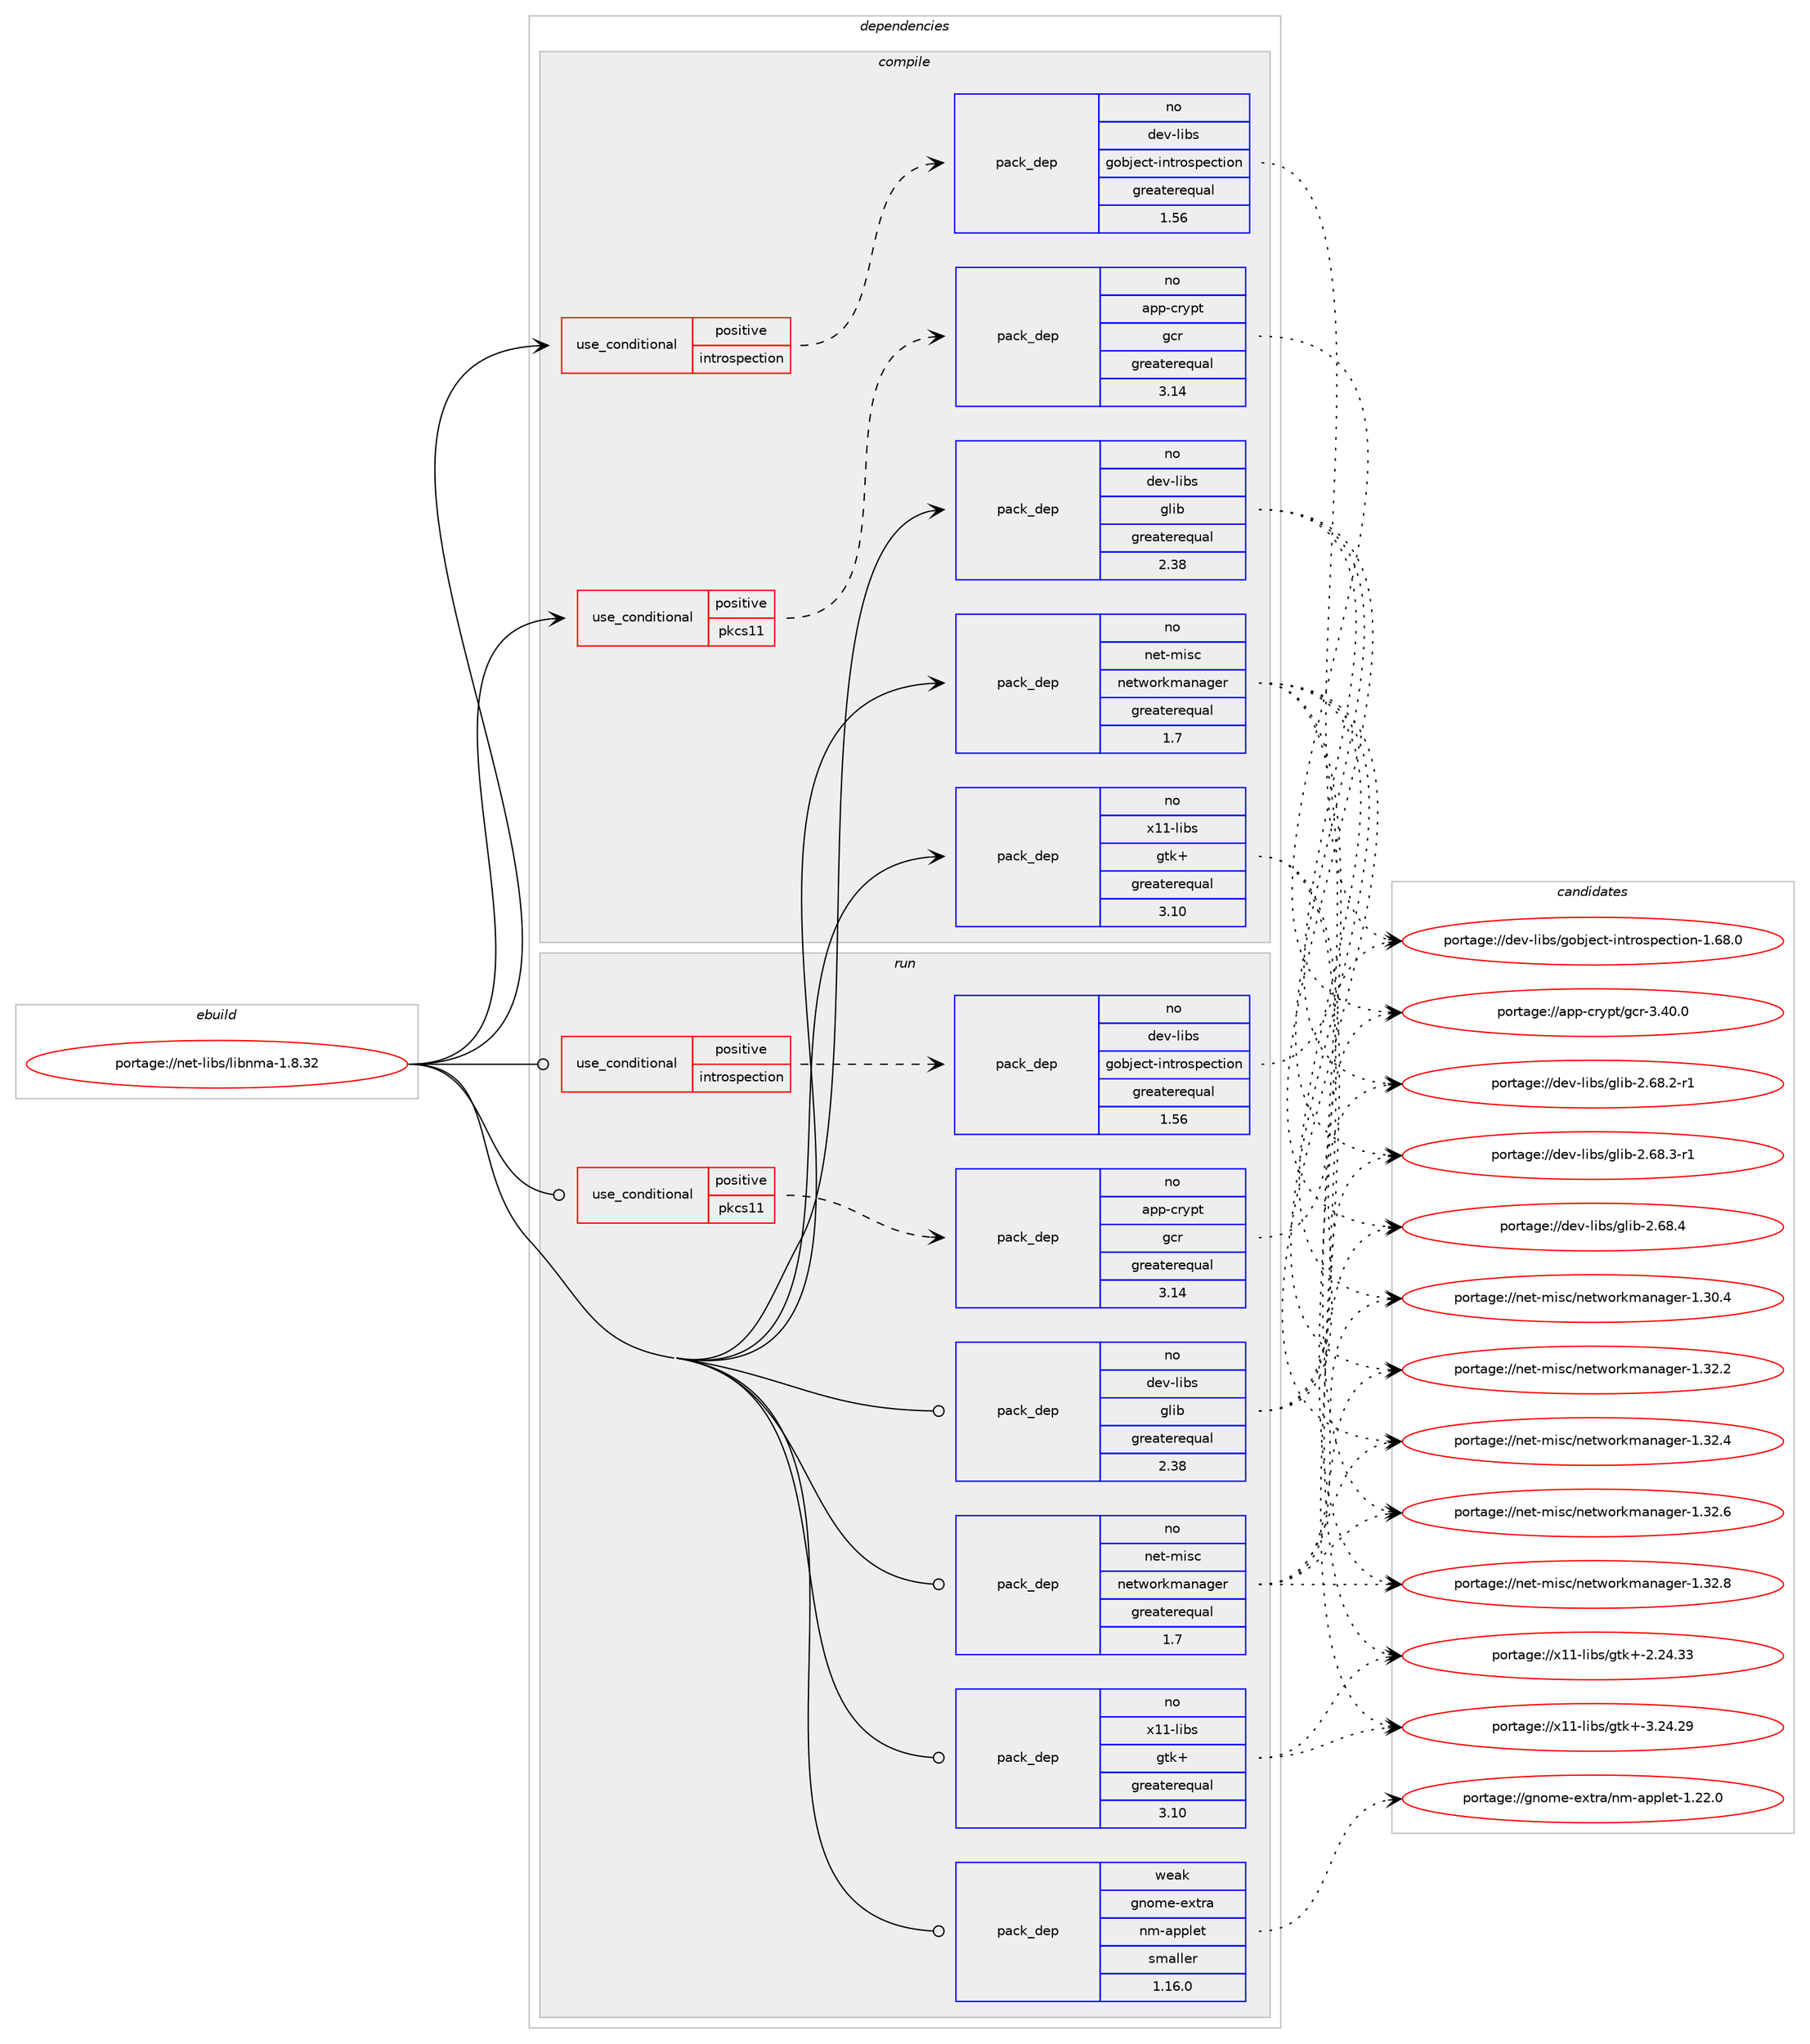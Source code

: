 digraph prolog {

# *************
# Graph options
# *************

newrank=true;
concentrate=true;
compound=true;
graph [rankdir=LR,fontname=Helvetica,fontsize=10,ranksep=1.5];#, ranksep=2.5, nodesep=0.2];
edge  [arrowhead=vee];
node  [fontname=Helvetica,fontsize=10];

# **********
# The ebuild
# **********

subgraph cluster_leftcol {
color=gray;
rank=same;
label=<<i>ebuild</i>>;
id [label="portage://net-libs/libnma-1.8.32", color=red, width=4, href="../net-libs/libnma-1.8.32.svg"];
}

# ****************
# The dependencies
# ****************

subgraph cluster_midcol {
color=gray;
label=<<i>dependencies</i>>;
subgraph cluster_compile {
fillcolor="#eeeeee";
style=filled;
label=<<i>compile</i>>;
subgraph cond70 {
dependency142 [label=<<TABLE BORDER="0" CELLBORDER="1" CELLSPACING="0" CELLPADDING="4"><TR><TD ROWSPAN="3" CELLPADDING="10">use_conditional</TD></TR><TR><TD>positive</TD></TR><TR><TD>introspection</TD></TR></TABLE>>, shape=none, color=red];
subgraph pack71 {
dependency143 [label=<<TABLE BORDER="0" CELLBORDER="1" CELLSPACING="0" CELLPADDING="4" WIDTH="220"><TR><TD ROWSPAN="6" CELLPADDING="30">pack_dep</TD></TR><TR><TD WIDTH="110">no</TD></TR><TR><TD>dev-libs</TD></TR><TR><TD>gobject-introspection</TD></TR><TR><TD>greaterequal</TD></TR><TR><TD>1.56</TD></TR></TABLE>>, shape=none, color=blue];
}
dependency142:e -> dependency143:w [weight=20,style="dashed",arrowhead="vee"];
}
id:e -> dependency142:w [weight=20,style="solid",arrowhead="vee"];
subgraph cond71 {
dependency144 [label=<<TABLE BORDER="0" CELLBORDER="1" CELLSPACING="0" CELLPADDING="4"><TR><TD ROWSPAN="3" CELLPADDING="10">use_conditional</TD></TR><TR><TD>positive</TD></TR><TR><TD>pkcs11</TD></TR></TABLE>>, shape=none, color=red];
subgraph pack72 {
dependency145 [label=<<TABLE BORDER="0" CELLBORDER="1" CELLSPACING="0" CELLPADDING="4" WIDTH="220"><TR><TD ROWSPAN="6" CELLPADDING="30">pack_dep</TD></TR><TR><TD WIDTH="110">no</TD></TR><TR><TD>app-crypt</TD></TR><TR><TD>gcr</TD></TR><TR><TD>greaterequal</TD></TR><TR><TD>3.14</TD></TR></TABLE>>, shape=none, color=blue];
}
dependency144:e -> dependency145:w [weight=20,style="dashed",arrowhead="vee"];
}
id:e -> dependency144:w [weight=20,style="solid",arrowhead="vee"];
# *** BEGIN UNKNOWN DEPENDENCY TYPE (TODO) ***
# id -> package_dependency(portage://net-libs/libnma-1.8.32,install,no,app-text,iso-codes,none,[,,],[],[])
# *** END UNKNOWN DEPENDENCY TYPE (TODO) ***

subgraph pack73 {
dependency146 [label=<<TABLE BORDER="0" CELLBORDER="1" CELLSPACING="0" CELLPADDING="4" WIDTH="220"><TR><TD ROWSPAN="6" CELLPADDING="30">pack_dep</TD></TR><TR><TD WIDTH="110">no</TD></TR><TR><TD>dev-libs</TD></TR><TR><TD>glib</TD></TR><TR><TD>greaterequal</TD></TR><TR><TD>2.38</TD></TR></TABLE>>, shape=none, color=blue];
}
id:e -> dependency146:w [weight=20,style="solid",arrowhead="vee"];
# *** BEGIN UNKNOWN DEPENDENCY TYPE (TODO) ***
# id -> package_dependency(portage://net-libs/libnma-1.8.32,install,no,dev-util,desktop-file-utils,none,[,,],[],[])
# *** END UNKNOWN DEPENDENCY TYPE (TODO) ***

# *** BEGIN UNKNOWN DEPENDENCY TYPE (TODO) ***
# id -> package_dependency(portage://net-libs/libnma-1.8.32,install,no,net-misc,mobile-broadband-provider-info,none,[,,],[],[])
# *** END UNKNOWN DEPENDENCY TYPE (TODO) ***

subgraph pack74 {
dependency147 [label=<<TABLE BORDER="0" CELLBORDER="1" CELLSPACING="0" CELLPADDING="4" WIDTH="220"><TR><TD ROWSPAN="6" CELLPADDING="30">pack_dep</TD></TR><TR><TD WIDTH="110">no</TD></TR><TR><TD>net-misc</TD></TR><TR><TD>networkmanager</TD></TR><TR><TD>greaterequal</TD></TR><TR><TD>1.7</TD></TR></TABLE>>, shape=none, color=blue];
}
id:e -> dependency147:w [weight=20,style="solid",arrowhead="vee"];
subgraph pack75 {
dependency148 [label=<<TABLE BORDER="0" CELLBORDER="1" CELLSPACING="0" CELLPADDING="4" WIDTH="220"><TR><TD ROWSPAN="6" CELLPADDING="30">pack_dep</TD></TR><TR><TD WIDTH="110">no</TD></TR><TR><TD>x11-libs</TD></TR><TR><TD>gtk+</TD></TR><TR><TD>greaterequal</TD></TR><TR><TD>3.10</TD></TR></TABLE>>, shape=none, color=blue];
}
id:e -> dependency148:w [weight=20,style="solid",arrowhead="vee"];
# *** BEGIN UNKNOWN DEPENDENCY TYPE (TODO) ***
# id -> package_dependency(portage://net-libs/libnma-1.8.32,install,no,x11-misc,shared-mime-info,none,[,,],[],[])
# *** END UNKNOWN DEPENDENCY TYPE (TODO) ***

}
subgraph cluster_compileandrun {
fillcolor="#eeeeee";
style=filled;
label=<<i>compile and run</i>>;
}
subgraph cluster_run {
fillcolor="#eeeeee";
style=filled;
label=<<i>run</i>>;
subgraph cond72 {
dependency149 [label=<<TABLE BORDER="0" CELLBORDER="1" CELLSPACING="0" CELLPADDING="4"><TR><TD ROWSPAN="3" CELLPADDING="10">use_conditional</TD></TR><TR><TD>positive</TD></TR><TR><TD>introspection</TD></TR></TABLE>>, shape=none, color=red];
subgraph pack76 {
dependency150 [label=<<TABLE BORDER="0" CELLBORDER="1" CELLSPACING="0" CELLPADDING="4" WIDTH="220"><TR><TD ROWSPAN="6" CELLPADDING="30">pack_dep</TD></TR><TR><TD WIDTH="110">no</TD></TR><TR><TD>dev-libs</TD></TR><TR><TD>gobject-introspection</TD></TR><TR><TD>greaterequal</TD></TR><TR><TD>1.56</TD></TR></TABLE>>, shape=none, color=blue];
}
dependency149:e -> dependency150:w [weight=20,style="dashed",arrowhead="vee"];
}
id:e -> dependency149:w [weight=20,style="solid",arrowhead="odot"];
subgraph cond73 {
dependency151 [label=<<TABLE BORDER="0" CELLBORDER="1" CELLSPACING="0" CELLPADDING="4"><TR><TD ROWSPAN="3" CELLPADDING="10">use_conditional</TD></TR><TR><TD>positive</TD></TR><TR><TD>pkcs11</TD></TR></TABLE>>, shape=none, color=red];
subgraph pack77 {
dependency152 [label=<<TABLE BORDER="0" CELLBORDER="1" CELLSPACING="0" CELLPADDING="4" WIDTH="220"><TR><TD ROWSPAN="6" CELLPADDING="30">pack_dep</TD></TR><TR><TD WIDTH="110">no</TD></TR><TR><TD>app-crypt</TD></TR><TR><TD>gcr</TD></TR><TR><TD>greaterequal</TD></TR><TR><TD>3.14</TD></TR></TABLE>>, shape=none, color=blue];
}
dependency151:e -> dependency152:w [weight=20,style="dashed",arrowhead="vee"];
}
id:e -> dependency151:w [weight=20,style="solid",arrowhead="odot"];
# *** BEGIN UNKNOWN DEPENDENCY TYPE (TODO) ***
# id -> package_dependency(portage://net-libs/libnma-1.8.32,run,no,app-text,iso-codes,none,[,,],[],[])
# *** END UNKNOWN DEPENDENCY TYPE (TODO) ***

subgraph pack78 {
dependency153 [label=<<TABLE BORDER="0" CELLBORDER="1" CELLSPACING="0" CELLPADDING="4" WIDTH="220"><TR><TD ROWSPAN="6" CELLPADDING="30">pack_dep</TD></TR><TR><TD WIDTH="110">no</TD></TR><TR><TD>dev-libs</TD></TR><TR><TD>glib</TD></TR><TR><TD>greaterequal</TD></TR><TR><TD>2.38</TD></TR></TABLE>>, shape=none, color=blue];
}
id:e -> dependency153:w [weight=20,style="solid",arrowhead="odot"];
# *** BEGIN UNKNOWN DEPENDENCY TYPE (TODO) ***
# id -> package_dependency(portage://net-libs/libnma-1.8.32,run,no,net-misc,mobile-broadband-provider-info,none,[,,],[],[])
# *** END UNKNOWN DEPENDENCY TYPE (TODO) ***

subgraph pack79 {
dependency154 [label=<<TABLE BORDER="0" CELLBORDER="1" CELLSPACING="0" CELLPADDING="4" WIDTH="220"><TR><TD ROWSPAN="6" CELLPADDING="30">pack_dep</TD></TR><TR><TD WIDTH="110">no</TD></TR><TR><TD>net-misc</TD></TR><TR><TD>networkmanager</TD></TR><TR><TD>greaterequal</TD></TR><TR><TD>1.7</TD></TR></TABLE>>, shape=none, color=blue];
}
id:e -> dependency154:w [weight=20,style="solid",arrowhead="odot"];
subgraph pack80 {
dependency155 [label=<<TABLE BORDER="0" CELLBORDER="1" CELLSPACING="0" CELLPADDING="4" WIDTH="220"><TR><TD ROWSPAN="6" CELLPADDING="30">pack_dep</TD></TR><TR><TD WIDTH="110">no</TD></TR><TR><TD>x11-libs</TD></TR><TR><TD>gtk+</TD></TR><TR><TD>greaterequal</TD></TR><TR><TD>3.10</TD></TR></TABLE>>, shape=none, color=blue];
}
id:e -> dependency155:w [weight=20,style="solid",arrowhead="odot"];
subgraph pack81 {
dependency156 [label=<<TABLE BORDER="0" CELLBORDER="1" CELLSPACING="0" CELLPADDING="4" WIDTH="220"><TR><TD ROWSPAN="6" CELLPADDING="30">pack_dep</TD></TR><TR><TD WIDTH="110">weak</TD></TR><TR><TD>gnome-extra</TD></TR><TR><TD>nm-applet</TD></TR><TR><TD>smaller</TD></TR><TR><TD>1.16.0</TD></TR></TABLE>>, shape=none, color=blue];
}
id:e -> dependency156:w [weight=20,style="solid",arrowhead="odot"];
}
}

# **************
# The candidates
# **************

subgraph cluster_choices {
rank=same;
color=gray;
label=<<i>candidates</i>>;

subgraph choice71 {
color=black;
nodesep=1;
choice1001011184510810598115471031119810610199116451051101161141111151121019911610511111045494654564648 [label="portage://dev-libs/gobject-introspection-1.68.0", color=red, width=4,href="../dev-libs/gobject-introspection-1.68.0.svg"];
dependency143:e -> choice1001011184510810598115471031119810610199116451051101161141111151121019911610511111045494654564648:w [style=dotted,weight="100"];
}
subgraph choice72 {
color=black;
nodesep=1;
choice971121124599114121112116471039911445514652484648 [label="portage://app-crypt/gcr-3.40.0", color=red, width=4,href="../app-crypt/gcr-3.40.0.svg"];
dependency145:e -> choice971121124599114121112116471039911445514652484648:w [style=dotted,weight="100"];
}
subgraph choice73 {
color=black;
nodesep=1;
choice10010111845108105981154710310810598455046545646504511449 [label="portage://dev-libs/glib-2.68.2-r1", color=red, width=4,href="../dev-libs/glib-2.68.2-r1.svg"];
choice10010111845108105981154710310810598455046545646514511449 [label="portage://dev-libs/glib-2.68.3-r1", color=red, width=4,href="../dev-libs/glib-2.68.3-r1.svg"];
choice1001011184510810598115471031081059845504654564652 [label="portage://dev-libs/glib-2.68.4", color=red, width=4,href="../dev-libs/glib-2.68.4.svg"];
dependency146:e -> choice10010111845108105981154710310810598455046545646504511449:w [style=dotted,weight="100"];
dependency146:e -> choice10010111845108105981154710310810598455046545646514511449:w [style=dotted,weight="100"];
dependency146:e -> choice1001011184510810598115471031081059845504654564652:w [style=dotted,weight="100"];
}
subgraph choice74 {
color=black;
nodesep=1;
choice110101116451091051159947110101116119111114107109971109710310111445494651484652 [label="portage://net-misc/networkmanager-1.30.4", color=red, width=4,href="../net-misc/networkmanager-1.30.4.svg"];
choice110101116451091051159947110101116119111114107109971109710310111445494651504650 [label="portage://net-misc/networkmanager-1.32.2", color=red, width=4,href="../net-misc/networkmanager-1.32.2.svg"];
choice110101116451091051159947110101116119111114107109971109710310111445494651504652 [label="portage://net-misc/networkmanager-1.32.4", color=red, width=4,href="../net-misc/networkmanager-1.32.4.svg"];
choice110101116451091051159947110101116119111114107109971109710310111445494651504654 [label="portage://net-misc/networkmanager-1.32.6", color=red, width=4,href="../net-misc/networkmanager-1.32.6.svg"];
choice110101116451091051159947110101116119111114107109971109710310111445494651504656 [label="portage://net-misc/networkmanager-1.32.8", color=red, width=4,href="../net-misc/networkmanager-1.32.8.svg"];
dependency147:e -> choice110101116451091051159947110101116119111114107109971109710310111445494651484652:w [style=dotted,weight="100"];
dependency147:e -> choice110101116451091051159947110101116119111114107109971109710310111445494651504650:w [style=dotted,weight="100"];
dependency147:e -> choice110101116451091051159947110101116119111114107109971109710310111445494651504652:w [style=dotted,weight="100"];
dependency147:e -> choice110101116451091051159947110101116119111114107109971109710310111445494651504654:w [style=dotted,weight="100"];
dependency147:e -> choice110101116451091051159947110101116119111114107109971109710310111445494651504656:w [style=dotted,weight="100"];
}
subgraph choice75 {
color=black;
nodesep=1;
choice1204949451081059811547103116107434550465052465151 [label="portage://x11-libs/gtk+-2.24.33", color=red, width=4,href="../x11-libs/gtk+-2.24.33.svg"];
choice1204949451081059811547103116107434551465052465057 [label="portage://x11-libs/gtk+-3.24.29", color=red, width=4,href="../x11-libs/gtk+-3.24.29.svg"];
dependency148:e -> choice1204949451081059811547103116107434550465052465151:w [style=dotted,weight="100"];
dependency148:e -> choice1204949451081059811547103116107434551465052465057:w [style=dotted,weight="100"];
}
subgraph choice76 {
color=black;
nodesep=1;
choice1001011184510810598115471031119810610199116451051101161141111151121019911610511111045494654564648 [label="portage://dev-libs/gobject-introspection-1.68.0", color=red, width=4,href="../dev-libs/gobject-introspection-1.68.0.svg"];
dependency150:e -> choice1001011184510810598115471031119810610199116451051101161141111151121019911610511111045494654564648:w [style=dotted,weight="100"];
}
subgraph choice77 {
color=black;
nodesep=1;
choice971121124599114121112116471039911445514652484648 [label="portage://app-crypt/gcr-3.40.0", color=red, width=4,href="../app-crypt/gcr-3.40.0.svg"];
dependency152:e -> choice971121124599114121112116471039911445514652484648:w [style=dotted,weight="100"];
}
subgraph choice78 {
color=black;
nodesep=1;
choice10010111845108105981154710310810598455046545646504511449 [label="portage://dev-libs/glib-2.68.2-r1", color=red, width=4,href="../dev-libs/glib-2.68.2-r1.svg"];
choice10010111845108105981154710310810598455046545646514511449 [label="portage://dev-libs/glib-2.68.3-r1", color=red, width=4,href="../dev-libs/glib-2.68.3-r1.svg"];
choice1001011184510810598115471031081059845504654564652 [label="portage://dev-libs/glib-2.68.4", color=red, width=4,href="../dev-libs/glib-2.68.4.svg"];
dependency153:e -> choice10010111845108105981154710310810598455046545646504511449:w [style=dotted,weight="100"];
dependency153:e -> choice10010111845108105981154710310810598455046545646514511449:w [style=dotted,weight="100"];
dependency153:e -> choice1001011184510810598115471031081059845504654564652:w [style=dotted,weight="100"];
}
subgraph choice79 {
color=black;
nodesep=1;
choice110101116451091051159947110101116119111114107109971109710310111445494651484652 [label="portage://net-misc/networkmanager-1.30.4", color=red, width=4,href="../net-misc/networkmanager-1.30.4.svg"];
choice110101116451091051159947110101116119111114107109971109710310111445494651504650 [label="portage://net-misc/networkmanager-1.32.2", color=red, width=4,href="../net-misc/networkmanager-1.32.2.svg"];
choice110101116451091051159947110101116119111114107109971109710310111445494651504652 [label="portage://net-misc/networkmanager-1.32.4", color=red, width=4,href="../net-misc/networkmanager-1.32.4.svg"];
choice110101116451091051159947110101116119111114107109971109710310111445494651504654 [label="portage://net-misc/networkmanager-1.32.6", color=red, width=4,href="../net-misc/networkmanager-1.32.6.svg"];
choice110101116451091051159947110101116119111114107109971109710310111445494651504656 [label="portage://net-misc/networkmanager-1.32.8", color=red, width=4,href="../net-misc/networkmanager-1.32.8.svg"];
dependency154:e -> choice110101116451091051159947110101116119111114107109971109710310111445494651484652:w [style=dotted,weight="100"];
dependency154:e -> choice110101116451091051159947110101116119111114107109971109710310111445494651504650:w [style=dotted,weight="100"];
dependency154:e -> choice110101116451091051159947110101116119111114107109971109710310111445494651504652:w [style=dotted,weight="100"];
dependency154:e -> choice110101116451091051159947110101116119111114107109971109710310111445494651504654:w [style=dotted,weight="100"];
dependency154:e -> choice110101116451091051159947110101116119111114107109971109710310111445494651504656:w [style=dotted,weight="100"];
}
subgraph choice80 {
color=black;
nodesep=1;
choice1204949451081059811547103116107434550465052465151 [label="portage://x11-libs/gtk+-2.24.33", color=red, width=4,href="../x11-libs/gtk+-2.24.33.svg"];
choice1204949451081059811547103116107434551465052465057 [label="portage://x11-libs/gtk+-3.24.29", color=red, width=4,href="../x11-libs/gtk+-3.24.29.svg"];
dependency155:e -> choice1204949451081059811547103116107434550465052465151:w [style=dotted,weight="100"];
dependency155:e -> choice1204949451081059811547103116107434551465052465057:w [style=dotted,weight="100"];
}
subgraph choice81 {
color=black;
nodesep=1;
choice103110111109101451011201161149747110109459711211210810111645494650504648 [label="portage://gnome-extra/nm-applet-1.22.0", color=red, width=4,href="../gnome-extra/nm-applet-1.22.0.svg"];
dependency156:e -> choice103110111109101451011201161149747110109459711211210810111645494650504648:w [style=dotted,weight="100"];
}
}

}
